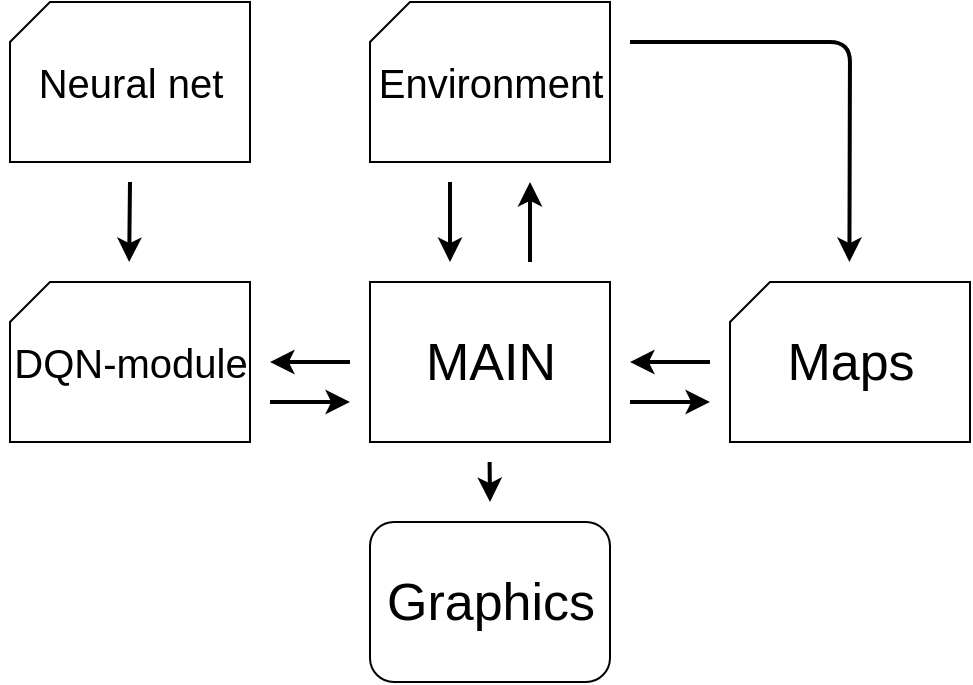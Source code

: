 <mxfile version="14.5.8" type="github">
  <diagram id="qF-c-tcpy4ReVO_NPgXi" name="Page-1">
    <mxGraphModel dx="652" dy="430" grid="1" gridSize="10" guides="1" tooltips="1" connect="1" arrows="1" fold="1" page="1" pageScale="1" pageWidth="1169" pageHeight="827" math="0" shadow="0">
      <root>
        <mxCell id="0" />
        <mxCell id="1" parent="0" />
        <mxCell id="olQdAmLFLzQm87mFBCwn-25" value="" style="rounded=1;whiteSpace=wrap;html=1;fontSize=20;" vertex="1" parent="1">
          <mxGeometry x="520" y="480" width="120" height="80" as="geometry" />
        </mxCell>
        <mxCell id="olQdAmLFLzQm87mFBCwn-1" value="" style="verticalLabelPosition=bottom;verticalAlign=top;html=1;shape=card;whiteSpace=wrap;size=0;arcSize=12;" vertex="1" parent="1">
          <mxGeometry x="520" y="360" width="120" height="80" as="geometry" />
        </mxCell>
        <mxCell id="olQdAmLFLzQm87mFBCwn-2" value="MAIN" style="text;html=1;align=center;verticalAlign=middle;resizable=0;points=[];autosize=1;strokeColor=none;fontSize=26;" vertex="1" parent="1">
          <mxGeometry x="540" y="380" width="80" height="40" as="geometry" />
        </mxCell>
        <mxCell id="olQdAmLFLzQm87mFBCwn-3" value="" style="verticalLabelPosition=bottom;verticalAlign=top;html=1;shape=card;whiteSpace=wrap;size=20;arcSize=12;" vertex="1" parent="1">
          <mxGeometry x="520" y="220" width="120" height="80" as="geometry" />
        </mxCell>
        <mxCell id="olQdAmLFLzQm87mFBCwn-4" value="Environment" style="text;html=1;align=center;verticalAlign=middle;resizable=0;points=[];autosize=1;strokeColor=none;fontSize=20;" vertex="1" parent="1">
          <mxGeometry x="515" y="245" width="130" height="30" as="geometry" />
        </mxCell>
        <mxCell id="olQdAmLFLzQm87mFBCwn-5" value="" style="endArrow=classic;html=1;fontSize=26;strokeWidth=2;" edge="1" parent="1">
          <mxGeometry width="50" height="50" relative="1" as="geometry">
            <mxPoint x="600" y="350" as="sourcePoint" />
            <mxPoint x="600" y="310" as="targetPoint" />
          </mxGeometry>
        </mxCell>
        <mxCell id="olQdAmLFLzQm87mFBCwn-6" value="" style="endArrow=classic;html=1;fontSize=26;strokeWidth=2;" edge="1" parent="1">
          <mxGeometry width="50" height="50" relative="1" as="geometry">
            <mxPoint x="560" y="310" as="sourcePoint" />
            <mxPoint x="560" y="350" as="targetPoint" />
          </mxGeometry>
        </mxCell>
        <mxCell id="olQdAmLFLzQm87mFBCwn-7" value="" style="verticalLabelPosition=bottom;verticalAlign=top;html=1;shape=card;whiteSpace=wrap;size=20;arcSize=12;" vertex="1" parent="1">
          <mxGeometry x="340" y="360" width="120" height="80" as="geometry" />
        </mxCell>
        <mxCell id="olQdAmLFLzQm87mFBCwn-8" value="" style="endArrow=classic;html=1;fontSize=26;strokeWidth=2;" edge="1" parent="1">
          <mxGeometry width="50" height="50" relative="1" as="geometry">
            <mxPoint x="510" y="400" as="sourcePoint" />
            <mxPoint x="470" y="400" as="targetPoint" />
          </mxGeometry>
        </mxCell>
        <mxCell id="olQdAmLFLzQm87mFBCwn-9" value="" style="endArrow=classic;html=1;fontSize=26;strokeWidth=2;" edge="1" parent="1">
          <mxGeometry width="50" height="50" relative="1" as="geometry">
            <mxPoint x="470" y="420" as="sourcePoint" />
            <mxPoint x="510" y="420" as="targetPoint" />
          </mxGeometry>
        </mxCell>
        <mxCell id="olQdAmLFLzQm87mFBCwn-10" value="DQN-module" style="text;html=1;align=center;verticalAlign=middle;resizable=0;points=[];autosize=1;strokeColor=none;fontSize=20;" vertex="1" parent="1">
          <mxGeometry x="335" y="385" width="130" height="30" as="geometry" />
        </mxCell>
        <mxCell id="olQdAmLFLzQm87mFBCwn-11" value="" style="verticalLabelPosition=bottom;verticalAlign=top;html=1;shape=card;whiteSpace=wrap;size=20;arcSize=12;" vertex="1" parent="1">
          <mxGeometry x="340" y="220" width="120" height="80" as="geometry" />
        </mxCell>
        <mxCell id="olQdAmLFLzQm87mFBCwn-12" value="" style="endArrow=classic;html=1;fontSize=26;strokeWidth=2;" edge="1" parent="1">
          <mxGeometry width="50" height="50" relative="1" as="geometry">
            <mxPoint x="400" y="310" as="sourcePoint" />
            <mxPoint x="399.58" y="350" as="targetPoint" />
            <Array as="points" />
          </mxGeometry>
        </mxCell>
        <mxCell id="olQdAmLFLzQm87mFBCwn-13" value="Neural net" style="text;html=1;align=center;verticalAlign=middle;resizable=0;points=[];autosize=1;strokeColor=none;fontSize=20;" vertex="1" parent="1">
          <mxGeometry x="345" y="245" width="110" height="30" as="geometry" />
        </mxCell>
        <mxCell id="olQdAmLFLzQm87mFBCwn-14" value="" style="verticalLabelPosition=bottom;verticalAlign=top;html=1;shape=card;whiteSpace=wrap;size=20;arcSize=12;" vertex="1" parent="1">
          <mxGeometry x="700" y="360" width="120" height="80" as="geometry" />
        </mxCell>
        <mxCell id="olQdAmLFLzQm87mFBCwn-15" value="Maps" style="text;html=1;align=center;verticalAlign=middle;resizable=0;points=[];autosize=1;strokeColor=none;fontSize=26;" vertex="1" parent="1">
          <mxGeometry x="720" y="380" width="80" height="40" as="geometry" />
        </mxCell>
        <mxCell id="olQdAmLFLzQm87mFBCwn-19" value="" style="endArrow=classic;html=1;fontSize=26;strokeWidth=2;" edge="1" parent="1">
          <mxGeometry width="50" height="50" relative="1" as="geometry">
            <mxPoint x="650" y="240" as="sourcePoint" />
            <mxPoint x="759.71" y="350" as="targetPoint" />
            <Array as="points">
              <mxPoint x="760" y="240" />
            </Array>
          </mxGeometry>
        </mxCell>
        <mxCell id="olQdAmLFLzQm87mFBCwn-21" value="Graphics" style="text;html=1;align=center;verticalAlign=middle;resizable=0;points=[];autosize=1;strokeColor=none;fontSize=26;" vertex="1" parent="1">
          <mxGeometry x="520" y="500" width="120" height="40" as="geometry" />
        </mxCell>
        <mxCell id="olQdAmLFLzQm87mFBCwn-22" value="" style="endArrow=classic;html=1;fontSize=26;strokeWidth=2;" edge="1" parent="1">
          <mxGeometry width="50" height="50" relative="1" as="geometry">
            <mxPoint x="579.8" y="450" as="sourcePoint" />
            <mxPoint x="580" y="470" as="targetPoint" />
          </mxGeometry>
        </mxCell>
        <mxCell id="olQdAmLFLzQm87mFBCwn-23" value="" style="endArrow=classic;html=1;fontSize=26;strokeWidth=2;" edge="1" parent="1">
          <mxGeometry width="50" height="50" relative="1" as="geometry">
            <mxPoint x="690" y="400" as="sourcePoint" />
            <mxPoint x="650" y="400" as="targetPoint" />
          </mxGeometry>
        </mxCell>
        <mxCell id="olQdAmLFLzQm87mFBCwn-24" value="" style="endArrow=classic;html=1;fontSize=26;strokeWidth=2;" edge="1" parent="1">
          <mxGeometry width="50" height="50" relative="1" as="geometry">
            <mxPoint x="650" y="420" as="sourcePoint" />
            <mxPoint x="690" y="420" as="targetPoint" />
          </mxGeometry>
        </mxCell>
      </root>
    </mxGraphModel>
  </diagram>
</mxfile>
